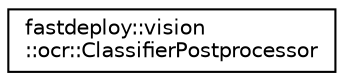 digraph "Graphical Class Hierarchy"
{
  edge [fontname="Helvetica",fontsize="10",labelfontname="Helvetica",labelfontsize="10"];
  node [fontname="Helvetica",fontsize="10",shape=record];
  rankdir="LR";
  Node1 [label="fastdeploy::vision\l::ocr::ClassifierPostprocessor",height=0.2,width=0.4,color="black", fillcolor="white", style="filled",URL="$classfastdeploy_1_1vision_1_1ocr_1_1ClassifierPostprocessor.html",tooltip="Postprocessor object for Classifier serials model. "];
}
